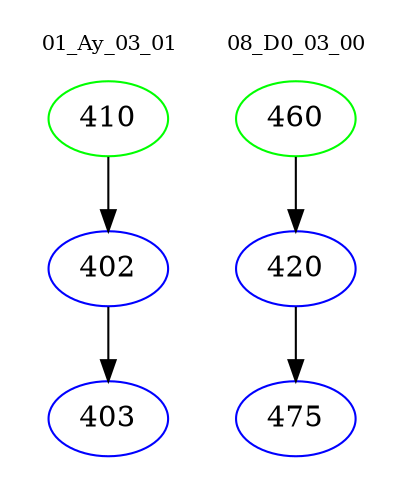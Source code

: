 digraph{
subgraph cluster_0 {
color = white
label = "01_Ay_03_01";
fontsize=10;
T0_410 [label="410", color="green"]
T0_410 -> T0_402 [color="black"]
T0_402 [label="402", color="blue"]
T0_402 -> T0_403 [color="black"]
T0_403 [label="403", color="blue"]
}
subgraph cluster_1 {
color = white
label = "08_D0_03_00";
fontsize=10;
T1_460 [label="460", color="green"]
T1_460 -> T1_420 [color="black"]
T1_420 [label="420", color="blue"]
T1_420 -> T1_475 [color="black"]
T1_475 [label="475", color="blue"]
}
}
